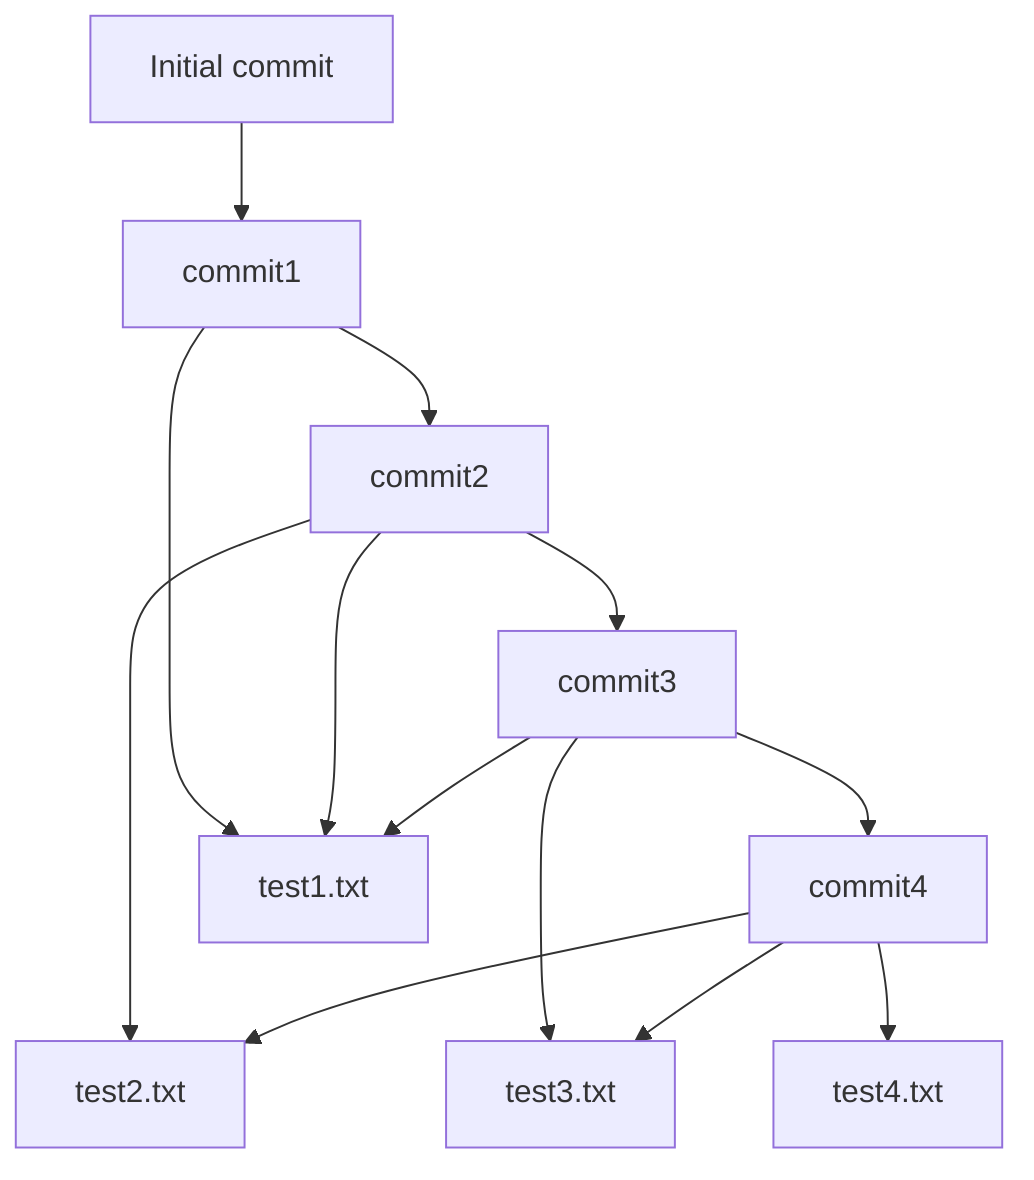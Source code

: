 graph TD;
    585071c["Initial commit"]
    1aa374f["commit1"]
    585071c --> 1aa374f
    file_test1_txt["test1.txt"]
    1aa374f --> file_test1_txt
    8c0798c["commit2"]
    1aa374f --> 8c0798c
    file_test1_txt["test1.txt"]
    8c0798c --> file_test1_txt
    file_test2_txt["test2.txt"]
    8c0798c --> file_test2_txt
    a74e491["commit3"]
    8c0798c --> a74e491
    file_test1_txt["test1.txt"]
    a74e491 --> file_test1_txt
    file_test3_txt["test3.txt"]
    a74e491 --> file_test3_txt
    2783202["commit4"]
    a74e491 --> 2783202
    file_test2_txt["test2.txt"]
    2783202 --> file_test2_txt
    file_test3_txt["test3.txt"]
    2783202 --> file_test3_txt
    file_test4_txt["test4.txt"]
    2783202 --> file_test4_txt
